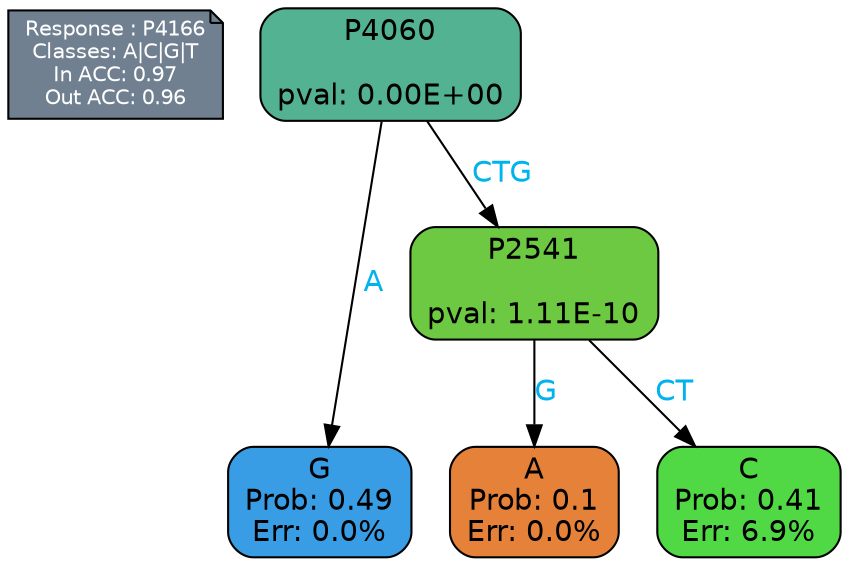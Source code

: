 digraph Tree {
node [shape=box, style="filled, rounded", color="black", fontname=helvetica] ;
graph [ranksep=equally, splines=polylines, bgcolor=transparent, dpi=600] ;
edge [fontname=helvetica] ;
LEGEND [label="Response : P4166
Classes: A|C|G|T
In ACC: 0.97
Out ACC: 0.96
",shape=note,align=left,style=filled,fillcolor="slategray",fontcolor="white",fontsize=10];1 [label="P4060

pval: 0.00E+00", fillcolor="#53b292"] ;
2 [label="G
Prob: 0.49
Err: 0.0%", fillcolor="#399de5"] ;
3 [label="P2541

pval: 1.11E-10", fillcolor="#6dc842"] ;
4 [label="A
Prob: 0.1
Err: 0.0%", fillcolor="#e58139"] ;
5 [label="C
Prob: 0.41
Err: 6.9%", fillcolor="#50d944"] ;
1 -> 2 [label="A",fontcolor=deepskyblue2] ;
1 -> 3 [label="CTG",fontcolor=deepskyblue2] ;
3 -> 4 [label="G",fontcolor=deepskyblue2] ;
3 -> 5 [label="CT",fontcolor=deepskyblue2] ;
{rank = same; 2;4;5;}{rank = same; LEGEND;1;}}